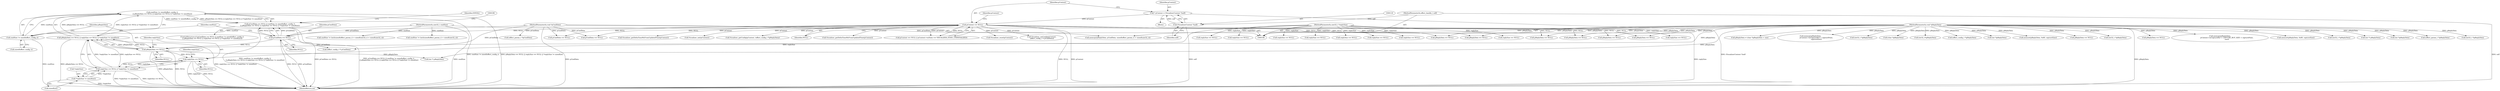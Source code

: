 digraph "0_Android_557bd7bfe6c4895faee09e46fc9b5304a956c8b7@API" {
"1000171" [label="(Call,cmdSize != sizeof(effect_config_t)\n || pReplyData == NULL || replySize == NULL || *replySize != sizeof(int))"];
"1000172" [label="(Call,cmdSize != sizeof(effect_config_t))"];
"1000109" [label="(MethodParameterIn,uint32_t cmdSize)"];
"1000176" [label="(Call,pReplyData == NULL || replySize == NULL || *replySize != sizeof(int))"];
"1000177" [label="(Call,pReplyData == NULL)"];
"1000112" [label="(MethodParameterIn,void *pReplyData)"];
"1000168" [label="(Call,pCmdData == NULL)"];
"1000110" [label="(MethodParameterIn,void *pCmdData)"];
"1000123" [label="(Call,pContext == NULL)"];
"1000115" [label="(Call,* pContext = (VisualizerContext *)self)"];
"1000117" [label="(Call,(VisualizerContext *)self)"];
"1000107" [label="(MethodParameterIn,effect_handle_t self)"];
"1000180" [label="(Call,replySize == NULL || *replySize != sizeof(int))"];
"1000181" [label="(Call,replySize == NULL)"];
"1000111" [label="(MethodParameterIn,uint32_t *replySize)"];
"1000184" [label="(Call,*replySize != sizeof(int))"];
"1000167" [label="(Call,pCmdData == NULL || cmdSize != sizeof(effect_config_t)\n || pReplyData == NULL || replySize == NULL || *replySize != sizeof(int))"];
"1000167" [label="(Call,pCmdData == NULL || cmdSize != sizeof(effect_config_t)\n || pReplyData == NULL || replySize == NULL || *replySize != sizeof(int))"];
"1000230" [label="(Call,Visualizer_reset(pContext))"];
"1000880" [label="(Call,pReplyData == NULL)"];
"1000115" [label="(Call,* pContext = (VisualizerContext *)self)"];
"1000341" [label="(Call,replySize == NULL)"];
"1000123" [label="(Call,pContext == NULL)"];
"1000896" [label="(Call,replySize == NULL)"];
"1001050" [label="(Call,(int32_t*)pReplyData)"];
"1000225" [label="(Call,(effect_config_t *)pReplyData)"];
"1000162" [label="(Call,Visualizer_init(pContext))"];
"1000702" [label="(Call,replySize == NULL)"];
"1000180" [label="(Call,replySize == NULL || *replySize != sizeof(int))"];
"1000111" [label="(MethodParameterIn,uint32_t *replySize)"];
"1000195" [label="(Call,(int *) pReplyData)"];
"1000171" [label="(Call,cmdSize != sizeof(effect_config_t)\n || pReplyData == NULL || replySize == NULL || *replySize != sizeof(int))"];
"1000172" [label="(Call,cmdSize != sizeof(effect_config_t))"];
"1000141" [label="(Call,pReplyData == NULL)"];
"1000223" [label="(Call,Visualizer_getConfig(pContext, (effect_config_t *)pReplyData))"];
"1000178" [label="(Identifier,pReplyData)"];
"1000125" [label="(Identifier,NULL)"];
"1000271" [label="(Call,(int *)pReplyData)"];
"1000145" [label="(Call,replySize == NULL)"];
"1000871" [label="(Call,memset(pReplyData, 0x80, captureSize))"];
"1000186" [label="(Identifier,replySize)"];
"1000117" [label="(Call,(VisualizerContext *)self)"];
"1000925" [label="(Call,Visualizer_getDeltaTimeMsFromUpdatedTime(pContext))"];
"1000884" [label="(Call,replySize == NULL)"];
"1000187" [label="(Call,sizeof(int))"];
"1000279" [label="(Call,pReplyData == NULL)"];
"1000113" [label="(Block,)"];
"1000515" [label="(Call,pReplyData == NULL)"];
"1000110" [label="(MethodParameterIn,void *pCmdData)"];
"1000361" [label="(Call,memcpy(pReplyData, pCmdData, sizeof(effect_param_t) + sizeof(uint32_t)))"];
"1000698" [label="(Call,pReplyData == NULL)"];
"1000181" [label="(Call,replySize == NULL)"];
"1000597" [label="(Call,(int32_t *)pReplyData)"];
"1000337" [label="(Call,pReplyData == NULL)"];
"1000170" [label="(Identifier,NULL)"];
"1000831" [label="(Call,memcpy(pReplyData,\n                           pContext->mCaptureBuf + CAPTURE_BUF_SIZE + capturePoint,\n                           size))"];
"1000122" [label="(Call,pContext == NULL || pContext->mState == VISUALIZER_STATE_UNINITIALIZED)"];
"1000177" [label="(Call,pReplyData == NULL)"];
"1000176" [label="(Call,pReplyData == NULL || replySize == NULL || *replySize != sizeof(int))"];
"1000519" [label="(Call,replySize == NULL)"];
"1000755" [label="(Call,memset(pReplyData, 0x80, captureSize))"];
"1001120" [label="(MethodReturn,int)"];
"1000112" [label="(MethodParameterIn,void *pReplyData)"];
"1000119" [label="(Identifier,self)"];
"1000236" [label="(Call,pReplyData == NULL)"];
"1000323" [label="(Call,pCmdData == NULL)"];
"1000502" [label="(Call,cmdSize != (int)(sizeof(effect_param_t) + sizeof(uint32_t) + sizeof(uint32_t)))"];
"1000200" [label="(Call,(effect_config_t *) pCmdData)"];
"1000211" [label="(Call,replySize == NULL)"];
"1000560" [label="(Call,(int32_t *)pReplyData)"];
"1000540" [label="(Call,(effect_param_t *)pCmdData)"];
"1000159" [label="(Call,(int *) pReplyData)"];
"1000314" [label="(Call,(int *)pReplyData)"];
"1000185" [label="(Call,*replySize)"];
"1000168" [label="(Call,pCmdData == NULL)"];
"1000372" [label="(Call,(effect_param_t *)pReplyData)"];
"1000498" [label="(Call,pCmdData == NULL)"];
"1000192" [label="(Identifier,EINVAL)"];
"1000240" [label="(Call,replySize == NULL)"];
"1000124" [label="(Identifier,pContext)"];
"1000678" [label="(Call,(int32_t *)pReplyData)"];
"1000841" [label="(Call,pReplyData = (char *)pReplyData + size)"];
"1000327" [label="(Call,cmdSize != (int)(sizeof(effect_param_t) + sizeof(uint32_t)))"];
"1000116" [label="(Identifier,pContext)"];
"1000169" [label="(Identifier,pCmdData)"];
"1000198" [label="(Call,Visualizer_setConfig(pContext,\n (effect_config_t *) pCmdData))"];
"1000173" [label="(Identifier,cmdSize)"];
"1000283" [label="(Call,replySize == NULL)"];
"1000854" [label="(Call,memcpy(pReplyData,\n                       pContext->mCaptureBuf + capturePoint,\n                       captureSize))"];
"1000183" [label="(Identifier,NULL)"];
"1000533" [label="(Call,(int32_t *)pReplyData)"];
"1000182" [label="(Identifier,replySize)"];
"1000166" [label="(ControlStructure,if (pCmdData == NULL || cmdSize != sizeof(effect_config_t)\n || pReplyData == NULL || replySize == NULL || *replySize != sizeof(int)))"];
"1000179" [label="(Identifier,NULL)"];
"1000174" [label="(Call,sizeof(effect_config_t))"];
"1000107" [label="(MethodParameterIn,effect_handle_t self)"];
"1000184" [label="(Call,*replySize != sizeof(int))"];
"1000207" [label="(Call,pReplyData == NULL)"];
"1000844" [label="(Call,(char *)pReplyData)"];
"1000723" [label="(Call,Visualizer_getDeltaTimeMsFromUpdatedTime(pContext))"];
"1000109" [label="(MethodParameterIn,uint32_t cmdSize)"];
"1000128" [label="(Identifier,pContext)"];
"1000171" -> "1000167"  [label="AST: "];
"1000171" -> "1000172"  [label="CFG: "];
"1000171" -> "1000176"  [label="CFG: "];
"1000172" -> "1000171"  [label="AST: "];
"1000176" -> "1000171"  [label="AST: "];
"1000167" -> "1000171"  [label="CFG: "];
"1000171" -> "1001120"  [label="DDG: cmdSize != sizeof(effect_config_t)"];
"1000171" -> "1001120"  [label="DDG: pReplyData == NULL || replySize == NULL || *replySize != sizeof(int)"];
"1000171" -> "1000167"  [label="DDG: cmdSize != sizeof(effect_config_t)"];
"1000171" -> "1000167"  [label="DDG: pReplyData == NULL || replySize == NULL || *replySize != sizeof(int)"];
"1000172" -> "1000171"  [label="DDG: cmdSize"];
"1000176" -> "1000171"  [label="DDG: pReplyData == NULL"];
"1000176" -> "1000171"  [label="DDG: replySize == NULL || *replySize != sizeof(int)"];
"1000172" -> "1000174"  [label="CFG: "];
"1000173" -> "1000172"  [label="AST: "];
"1000174" -> "1000172"  [label="AST: "];
"1000178" -> "1000172"  [label="CFG: "];
"1000172" -> "1001120"  [label="DDG: cmdSize"];
"1000109" -> "1000172"  [label="DDG: cmdSize"];
"1000109" -> "1000106"  [label="AST: "];
"1000109" -> "1001120"  [label="DDG: cmdSize"];
"1000109" -> "1000327"  [label="DDG: cmdSize"];
"1000109" -> "1000502"  [label="DDG: cmdSize"];
"1000176" -> "1000177"  [label="CFG: "];
"1000176" -> "1000180"  [label="CFG: "];
"1000177" -> "1000176"  [label="AST: "];
"1000180" -> "1000176"  [label="AST: "];
"1000176" -> "1001120"  [label="DDG: replySize == NULL || *replySize != sizeof(int)"];
"1000176" -> "1001120"  [label="DDG: pReplyData == NULL"];
"1000177" -> "1000176"  [label="DDG: pReplyData"];
"1000177" -> "1000176"  [label="DDG: NULL"];
"1000180" -> "1000176"  [label="DDG: replySize == NULL"];
"1000180" -> "1000176"  [label="DDG: *replySize != sizeof(int)"];
"1000177" -> "1000179"  [label="CFG: "];
"1000178" -> "1000177"  [label="AST: "];
"1000179" -> "1000177"  [label="AST: "];
"1000182" -> "1000177"  [label="CFG: "];
"1000177" -> "1001120"  [label="DDG: pReplyData"];
"1000177" -> "1001120"  [label="DDG: NULL"];
"1000112" -> "1000177"  [label="DDG: pReplyData"];
"1000168" -> "1000177"  [label="DDG: NULL"];
"1000177" -> "1000181"  [label="DDG: NULL"];
"1000177" -> "1000195"  [label="DDG: pReplyData"];
"1000112" -> "1000106"  [label="AST: "];
"1000112" -> "1001120"  [label="DDG: pReplyData"];
"1000112" -> "1000141"  [label="DDG: pReplyData"];
"1000112" -> "1000159"  [label="DDG: pReplyData"];
"1000112" -> "1000195"  [label="DDG: pReplyData"];
"1000112" -> "1000207"  [label="DDG: pReplyData"];
"1000112" -> "1000225"  [label="DDG: pReplyData"];
"1000112" -> "1000236"  [label="DDG: pReplyData"];
"1000112" -> "1000271"  [label="DDG: pReplyData"];
"1000112" -> "1000279"  [label="DDG: pReplyData"];
"1000112" -> "1000314"  [label="DDG: pReplyData"];
"1000112" -> "1000337"  [label="DDG: pReplyData"];
"1000112" -> "1000361"  [label="DDG: pReplyData"];
"1000112" -> "1000372"  [label="DDG: pReplyData"];
"1000112" -> "1000515"  [label="DDG: pReplyData"];
"1000112" -> "1000533"  [label="DDG: pReplyData"];
"1000112" -> "1000560"  [label="DDG: pReplyData"];
"1000112" -> "1000597"  [label="DDG: pReplyData"];
"1000112" -> "1000678"  [label="DDG: pReplyData"];
"1000112" -> "1000698"  [label="DDG: pReplyData"];
"1000112" -> "1000755"  [label="DDG: pReplyData"];
"1000112" -> "1000831"  [label="DDG: pReplyData"];
"1000112" -> "1000841"  [label="DDG: pReplyData"];
"1000112" -> "1000844"  [label="DDG: pReplyData"];
"1000112" -> "1000854"  [label="DDG: pReplyData"];
"1000112" -> "1000871"  [label="DDG: pReplyData"];
"1000112" -> "1000880"  [label="DDG: pReplyData"];
"1000112" -> "1001050"  [label="DDG: pReplyData"];
"1000168" -> "1000167"  [label="AST: "];
"1000168" -> "1000170"  [label="CFG: "];
"1000169" -> "1000168"  [label="AST: "];
"1000170" -> "1000168"  [label="AST: "];
"1000173" -> "1000168"  [label="CFG: "];
"1000167" -> "1000168"  [label="CFG: "];
"1000168" -> "1001120"  [label="DDG: pCmdData"];
"1000168" -> "1001120"  [label="DDG: NULL"];
"1000168" -> "1000167"  [label="DDG: pCmdData"];
"1000168" -> "1000167"  [label="DDG: NULL"];
"1000110" -> "1000168"  [label="DDG: pCmdData"];
"1000123" -> "1000168"  [label="DDG: NULL"];
"1000168" -> "1000200"  [label="DDG: pCmdData"];
"1000110" -> "1000106"  [label="AST: "];
"1000110" -> "1001120"  [label="DDG: pCmdData"];
"1000110" -> "1000200"  [label="DDG: pCmdData"];
"1000110" -> "1000323"  [label="DDG: pCmdData"];
"1000110" -> "1000361"  [label="DDG: pCmdData"];
"1000110" -> "1000498"  [label="DDG: pCmdData"];
"1000110" -> "1000540"  [label="DDG: pCmdData"];
"1000123" -> "1000122"  [label="AST: "];
"1000123" -> "1000125"  [label="CFG: "];
"1000124" -> "1000123"  [label="AST: "];
"1000125" -> "1000123"  [label="AST: "];
"1000128" -> "1000123"  [label="CFG: "];
"1000122" -> "1000123"  [label="CFG: "];
"1000123" -> "1001120"  [label="DDG: NULL"];
"1000123" -> "1001120"  [label="DDG: pContext"];
"1000123" -> "1000122"  [label="DDG: pContext"];
"1000123" -> "1000122"  [label="DDG: NULL"];
"1000115" -> "1000123"  [label="DDG: pContext"];
"1000123" -> "1000141"  [label="DDG: NULL"];
"1000123" -> "1000162"  [label="DDG: pContext"];
"1000123" -> "1000198"  [label="DDG: pContext"];
"1000123" -> "1000207"  [label="DDG: NULL"];
"1000123" -> "1000223"  [label="DDG: pContext"];
"1000123" -> "1000230"  [label="DDG: pContext"];
"1000123" -> "1000236"  [label="DDG: NULL"];
"1000123" -> "1000279"  [label="DDG: NULL"];
"1000123" -> "1000323"  [label="DDG: NULL"];
"1000123" -> "1000498"  [label="DDG: NULL"];
"1000123" -> "1000698"  [label="DDG: NULL"];
"1000123" -> "1000723"  [label="DDG: pContext"];
"1000123" -> "1000880"  [label="DDG: NULL"];
"1000123" -> "1000925"  [label="DDG: pContext"];
"1000115" -> "1000113"  [label="AST: "];
"1000115" -> "1000117"  [label="CFG: "];
"1000116" -> "1000115"  [label="AST: "];
"1000117" -> "1000115"  [label="AST: "];
"1000124" -> "1000115"  [label="CFG: "];
"1000115" -> "1001120"  [label="DDG: (VisualizerContext *)self"];
"1000117" -> "1000115"  [label="DDG: self"];
"1000117" -> "1000119"  [label="CFG: "];
"1000118" -> "1000117"  [label="AST: "];
"1000119" -> "1000117"  [label="AST: "];
"1000117" -> "1001120"  [label="DDG: self"];
"1000107" -> "1000117"  [label="DDG: self"];
"1000107" -> "1000106"  [label="AST: "];
"1000107" -> "1001120"  [label="DDG: self"];
"1000180" -> "1000181"  [label="CFG: "];
"1000180" -> "1000184"  [label="CFG: "];
"1000181" -> "1000180"  [label="AST: "];
"1000184" -> "1000180"  [label="AST: "];
"1000180" -> "1001120"  [label="DDG: *replySize != sizeof(int)"];
"1000180" -> "1001120"  [label="DDG: replySize == NULL"];
"1000181" -> "1000180"  [label="DDG: replySize"];
"1000181" -> "1000180"  [label="DDG: NULL"];
"1000184" -> "1000180"  [label="DDG: *replySize"];
"1000181" -> "1000183"  [label="CFG: "];
"1000182" -> "1000181"  [label="AST: "];
"1000183" -> "1000181"  [label="AST: "];
"1000186" -> "1000181"  [label="CFG: "];
"1000181" -> "1001120"  [label="DDG: replySize"];
"1000181" -> "1001120"  [label="DDG: NULL"];
"1000111" -> "1000181"  [label="DDG: replySize"];
"1000111" -> "1000106"  [label="AST: "];
"1000111" -> "1001120"  [label="DDG: replySize"];
"1000111" -> "1000145"  [label="DDG: replySize"];
"1000111" -> "1000211"  [label="DDG: replySize"];
"1000111" -> "1000240"  [label="DDG: replySize"];
"1000111" -> "1000283"  [label="DDG: replySize"];
"1000111" -> "1000341"  [label="DDG: replySize"];
"1000111" -> "1000519"  [label="DDG: replySize"];
"1000111" -> "1000702"  [label="DDG: replySize"];
"1000111" -> "1000884"  [label="DDG: replySize"];
"1000111" -> "1000896"  [label="DDG: replySize"];
"1000184" -> "1000187"  [label="CFG: "];
"1000185" -> "1000184"  [label="AST: "];
"1000187" -> "1000184"  [label="AST: "];
"1000184" -> "1001120"  [label="DDG: *replySize"];
"1000167" -> "1000166"  [label="AST: "];
"1000192" -> "1000167"  [label="CFG: "];
"1000196" -> "1000167"  [label="CFG: "];
"1000167" -> "1001120"  [label="DDG: pCmdData == NULL"];
"1000167" -> "1001120"  [label="DDG: pCmdData == NULL || cmdSize != sizeof(effect_config_t)\n || pReplyData == NULL || replySize == NULL || *replySize != sizeof(int)"];
"1000167" -> "1001120"  [label="DDG: cmdSize != sizeof(effect_config_t)\n || pReplyData == NULL || replySize == NULL || *replySize != sizeof(int)"];
}
